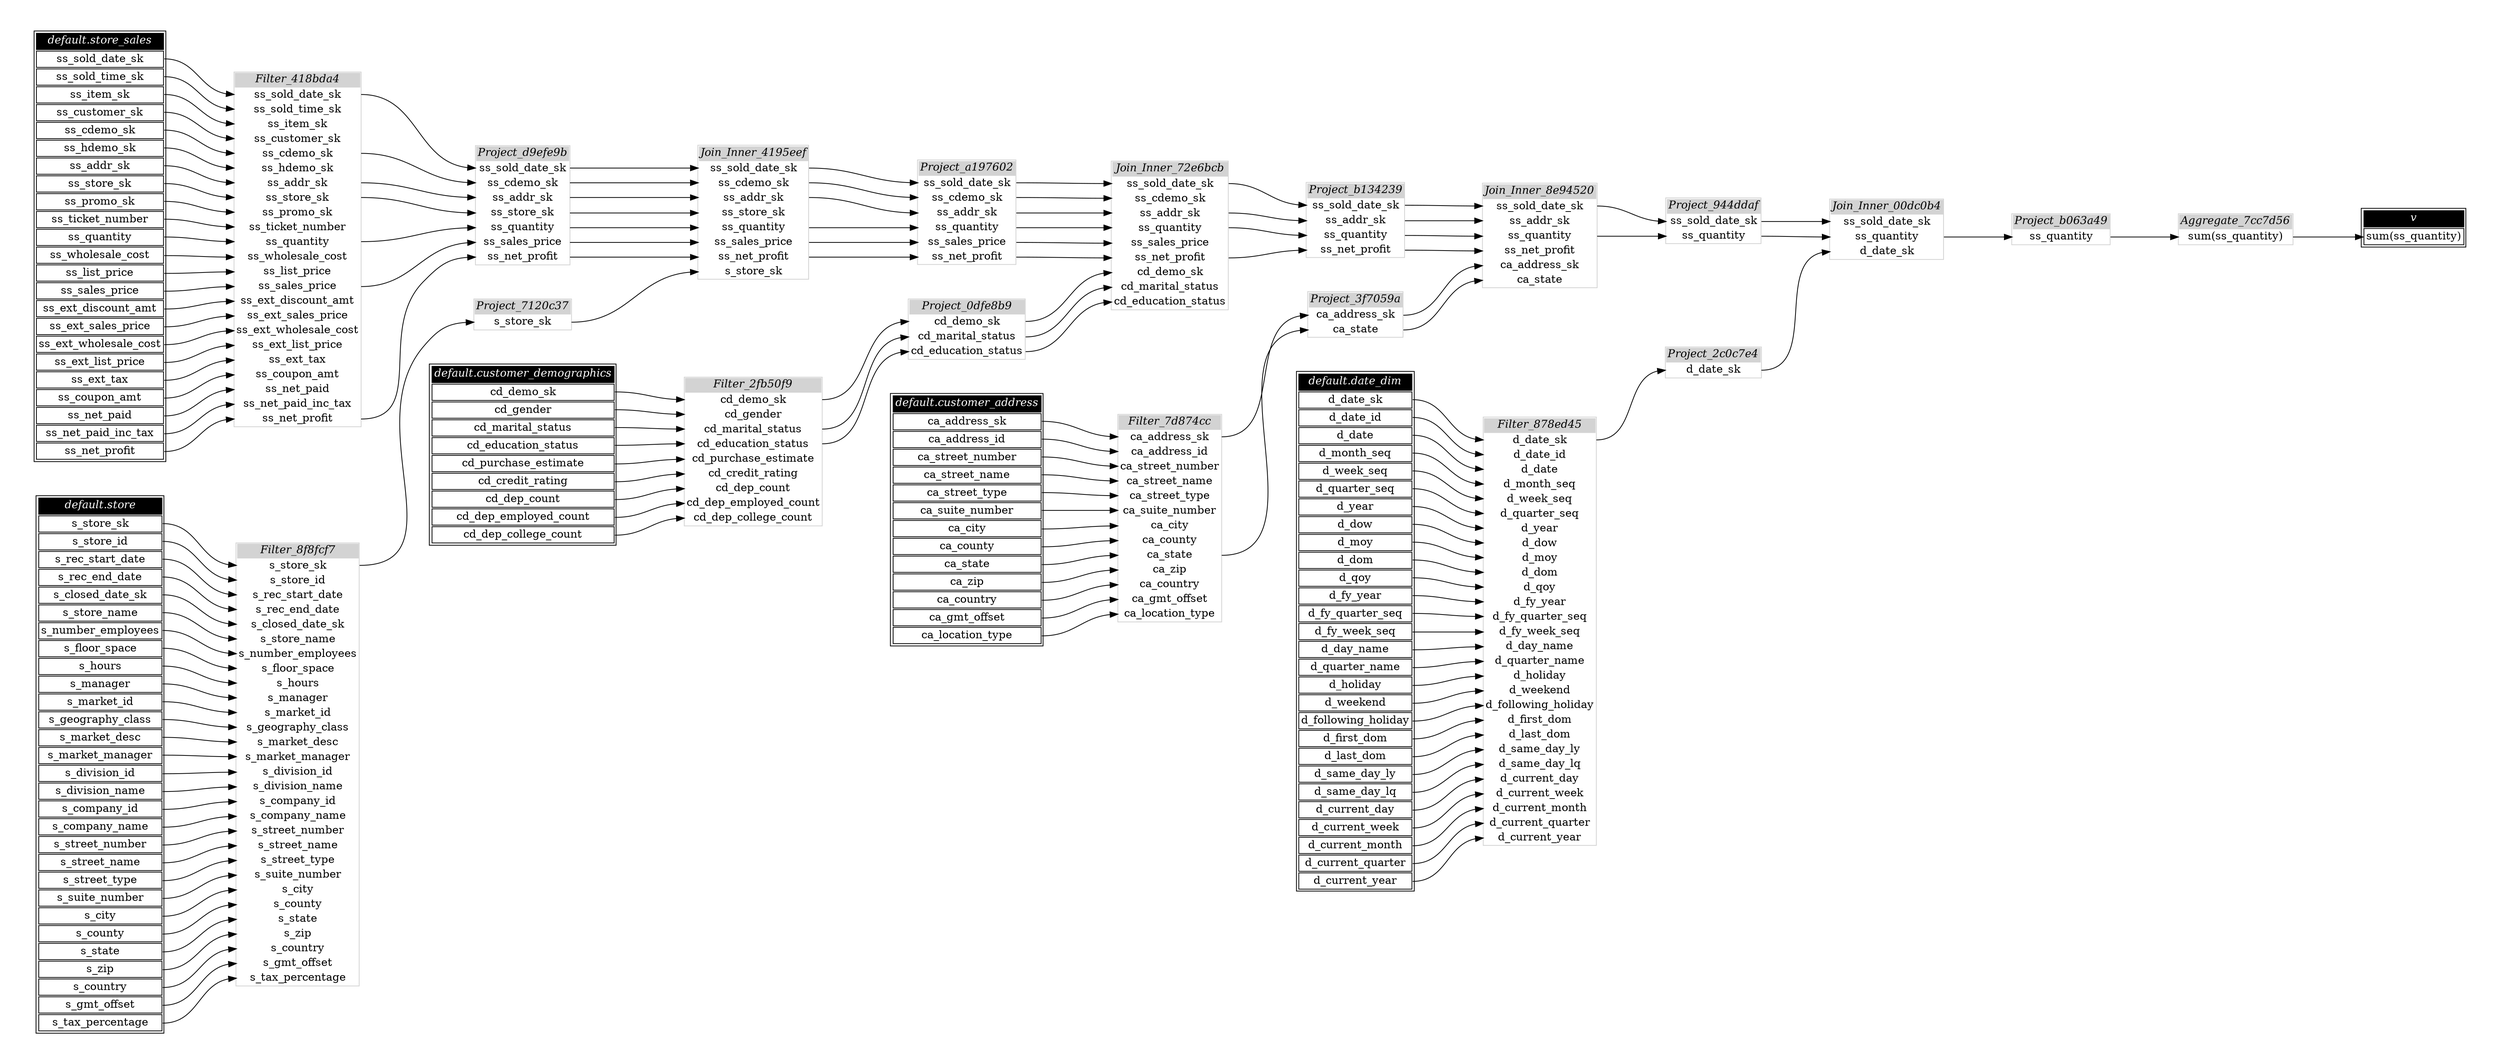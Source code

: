 // Automatically generated by TPCDSFlowTestSuite


digraph {
  graph [pad="0.5" nodesep="0.5" ranksep="1" fontname="Helvetica" rankdir=LR];
  node [shape=plaintext]

  
"Aggregate_7cc7d56" [label=<
<table color="lightgray" border="1" cellborder="0" cellspacing="0">
  <tr><td bgcolor="lightgray" port="nodeName"><i>Aggregate_7cc7d56</i></td></tr>
  <tr><td port="0">sum(ss_quantity)</td></tr>
</table>>];
     

"Filter_2fb50f9" [label=<
<table color="lightgray" border="1" cellborder="0" cellspacing="0">
  <tr><td bgcolor="lightgray" port="nodeName"><i>Filter_2fb50f9</i></td></tr>
  <tr><td port="0">cd_demo_sk</td></tr>
<tr><td port="1">cd_gender</td></tr>
<tr><td port="2">cd_marital_status</td></tr>
<tr><td port="3">cd_education_status</td></tr>
<tr><td port="4">cd_purchase_estimate</td></tr>
<tr><td port="5">cd_credit_rating</td></tr>
<tr><td port="6">cd_dep_count</td></tr>
<tr><td port="7">cd_dep_employed_count</td></tr>
<tr><td port="8">cd_dep_college_count</td></tr>
</table>>];
     

"Filter_418bda4" [label=<
<table color="lightgray" border="1" cellborder="0" cellspacing="0">
  <tr><td bgcolor="lightgray" port="nodeName"><i>Filter_418bda4</i></td></tr>
  <tr><td port="0">ss_sold_date_sk</td></tr>
<tr><td port="1">ss_sold_time_sk</td></tr>
<tr><td port="2">ss_item_sk</td></tr>
<tr><td port="3">ss_customer_sk</td></tr>
<tr><td port="4">ss_cdemo_sk</td></tr>
<tr><td port="5">ss_hdemo_sk</td></tr>
<tr><td port="6">ss_addr_sk</td></tr>
<tr><td port="7">ss_store_sk</td></tr>
<tr><td port="8">ss_promo_sk</td></tr>
<tr><td port="9">ss_ticket_number</td></tr>
<tr><td port="10">ss_quantity</td></tr>
<tr><td port="11">ss_wholesale_cost</td></tr>
<tr><td port="12">ss_list_price</td></tr>
<tr><td port="13">ss_sales_price</td></tr>
<tr><td port="14">ss_ext_discount_amt</td></tr>
<tr><td port="15">ss_ext_sales_price</td></tr>
<tr><td port="16">ss_ext_wholesale_cost</td></tr>
<tr><td port="17">ss_ext_list_price</td></tr>
<tr><td port="18">ss_ext_tax</td></tr>
<tr><td port="19">ss_coupon_amt</td></tr>
<tr><td port="20">ss_net_paid</td></tr>
<tr><td port="21">ss_net_paid_inc_tax</td></tr>
<tr><td port="22">ss_net_profit</td></tr>
</table>>];
     

"Filter_7d874cc" [label=<
<table color="lightgray" border="1" cellborder="0" cellspacing="0">
  <tr><td bgcolor="lightgray" port="nodeName"><i>Filter_7d874cc</i></td></tr>
  <tr><td port="0">ca_address_sk</td></tr>
<tr><td port="1">ca_address_id</td></tr>
<tr><td port="2">ca_street_number</td></tr>
<tr><td port="3">ca_street_name</td></tr>
<tr><td port="4">ca_street_type</td></tr>
<tr><td port="5">ca_suite_number</td></tr>
<tr><td port="6">ca_city</td></tr>
<tr><td port="7">ca_county</td></tr>
<tr><td port="8">ca_state</td></tr>
<tr><td port="9">ca_zip</td></tr>
<tr><td port="10">ca_country</td></tr>
<tr><td port="11">ca_gmt_offset</td></tr>
<tr><td port="12">ca_location_type</td></tr>
</table>>];
     

"Filter_878ed45" [label=<
<table color="lightgray" border="1" cellborder="0" cellspacing="0">
  <tr><td bgcolor="lightgray" port="nodeName"><i>Filter_878ed45</i></td></tr>
  <tr><td port="0">d_date_sk</td></tr>
<tr><td port="1">d_date_id</td></tr>
<tr><td port="2">d_date</td></tr>
<tr><td port="3">d_month_seq</td></tr>
<tr><td port="4">d_week_seq</td></tr>
<tr><td port="5">d_quarter_seq</td></tr>
<tr><td port="6">d_year</td></tr>
<tr><td port="7">d_dow</td></tr>
<tr><td port="8">d_moy</td></tr>
<tr><td port="9">d_dom</td></tr>
<tr><td port="10">d_qoy</td></tr>
<tr><td port="11">d_fy_year</td></tr>
<tr><td port="12">d_fy_quarter_seq</td></tr>
<tr><td port="13">d_fy_week_seq</td></tr>
<tr><td port="14">d_day_name</td></tr>
<tr><td port="15">d_quarter_name</td></tr>
<tr><td port="16">d_holiday</td></tr>
<tr><td port="17">d_weekend</td></tr>
<tr><td port="18">d_following_holiday</td></tr>
<tr><td port="19">d_first_dom</td></tr>
<tr><td port="20">d_last_dom</td></tr>
<tr><td port="21">d_same_day_ly</td></tr>
<tr><td port="22">d_same_day_lq</td></tr>
<tr><td port="23">d_current_day</td></tr>
<tr><td port="24">d_current_week</td></tr>
<tr><td port="25">d_current_month</td></tr>
<tr><td port="26">d_current_quarter</td></tr>
<tr><td port="27">d_current_year</td></tr>
</table>>];
     

"Filter_8f8fcf7" [label=<
<table color="lightgray" border="1" cellborder="0" cellspacing="0">
  <tr><td bgcolor="lightgray" port="nodeName"><i>Filter_8f8fcf7</i></td></tr>
  <tr><td port="0">s_store_sk</td></tr>
<tr><td port="1">s_store_id</td></tr>
<tr><td port="2">s_rec_start_date</td></tr>
<tr><td port="3">s_rec_end_date</td></tr>
<tr><td port="4">s_closed_date_sk</td></tr>
<tr><td port="5">s_store_name</td></tr>
<tr><td port="6">s_number_employees</td></tr>
<tr><td port="7">s_floor_space</td></tr>
<tr><td port="8">s_hours</td></tr>
<tr><td port="9">s_manager</td></tr>
<tr><td port="10">s_market_id</td></tr>
<tr><td port="11">s_geography_class</td></tr>
<tr><td port="12">s_market_desc</td></tr>
<tr><td port="13">s_market_manager</td></tr>
<tr><td port="14">s_division_id</td></tr>
<tr><td port="15">s_division_name</td></tr>
<tr><td port="16">s_company_id</td></tr>
<tr><td port="17">s_company_name</td></tr>
<tr><td port="18">s_street_number</td></tr>
<tr><td port="19">s_street_name</td></tr>
<tr><td port="20">s_street_type</td></tr>
<tr><td port="21">s_suite_number</td></tr>
<tr><td port="22">s_city</td></tr>
<tr><td port="23">s_county</td></tr>
<tr><td port="24">s_state</td></tr>
<tr><td port="25">s_zip</td></tr>
<tr><td port="26">s_country</td></tr>
<tr><td port="27">s_gmt_offset</td></tr>
<tr><td port="28">s_tax_percentage</td></tr>
</table>>];
     

"Join_Inner_00dc0b4" [label=<
<table color="lightgray" border="1" cellborder="0" cellspacing="0">
  <tr><td bgcolor="lightgray" port="nodeName"><i>Join_Inner_00dc0b4</i></td></tr>
  <tr><td port="0">ss_sold_date_sk</td></tr>
<tr><td port="1">ss_quantity</td></tr>
<tr><td port="2">d_date_sk</td></tr>
</table>>];
     

"Join_Inner_4195eef" [label=<
<table color="lightgray" border="1" cellborder="0" cellspacing="0">
  <tr><td bgcolor="lightgray" port="nodeName"><i>Join_Inner_4195eef</i></td></tr>
  <tr><td port="0">ss_sold_date_sk</td></tr>
<tr><td port="1">ss_cdemo_sk</td></tr>
<tr><td port="2">ss_addr_sk</td></tr>
<tr><td port="3">ss_store_sk</td></tr>
<tr><td port="4">ss_quantity</td></tr>
<tr><td port="5">ss_sales_price</td></tr>
<tr><td port="6">ss_net_profit</td></tr>
<tr><td port="7">s_store_sk</td></tr>
</table>>];
     

"Join_Inner_72e6bcb" [label=<
<table color="lightgray" border="1" cellborder="0" cellspacing="0">
  <tr><td bgcolor="lightgray" port="nodeName"><i>Join_Inner_72e6bcb</i></td></tr>
  <tr><td port="0">ss_sold_date_sk</td></tr>
<tr><td port="1">ss_cdemo_sk</td></tr>
<tr><td port="2">ss_addr_sk</td></tr>
<tr><td port="3">ss_quantity</td></tr>
<tr><td port="4">ss_sales_price</td></tr>
<tr><td port="5">ss_net_profit</td></tr>
<tr><td port="6">cd_demo_sk</td></tr>
<tr><td port="7">cd_marital_status</td></tr>
<tr><td port="8">cd_education_status</td></tr>
</table>>];
     

"Join_Inner_8e94520" [label=<
<table color="lightgray" border="1" cellborder="0" cellspacing="0">
  <tr><td bgcolor="lightgray" port="nodeName"><i>Join_Inner_8e94520</i></td></tr>
  <tr><td port="0">ss_sold_date_sk</td></tr>
<tr><td port="1">ss_addr_sk</td></tr>
<tr><td port="2">ss_quantity</td></tr>
<tr><td port="3">ss_net_profit</td></tr>
<tr><td port="4">ca_address_sk</td></tr>
<tr><td port="5">ca_state</td></tr>
</table>>];
     

"Project_0dfe8b9" [label=<
<table color="lightgray" border="1" cellborder="0" cellspacing="0">
  <tr><td bgcolor="lightgray" port="nodeName"><i>Project_0dfe8b9</i></td></tr>
  <tr><td port="0">cd_demo_sk</td></tr>
<tr><td port="1">cd_marital_status</td></tr>
<tr><td port="2">cd_education_status</td></tr>
</table>>];
     

"Project_2c0c7e4" [label=<
<table color="lightgray" border="1" cellborder="0" cellspacing="0">
  <tr><td bgcolor="lightgray" port="nodeName"><i>Project_2c0c7e4</i></td></tr>
  <tr><td port="0">d_date_sk</td></tr>
</table>>];
     

"Project_3f7059a" [label=<
<table color="lightgray" border="1" cellborder="0" cellspacing="0">
  <tr><td bgcolor="lightgray" port="nodeName"><i>Project_3f7059a</i></td></tr>
  <tr><td port="0">ca_address_sk</td></tr>
<tr><td port="1">ca_state</td></tr>
</table>>];
     

"Project_7120c37" [label=<
<table color="lightgray" border="1" cellborder="0" cellspacing="0">
  <tr><td bgcolor="lightgray" port="nodeName"><i>Project_7120c37</i></td></tr>
  <tr><td port="0">s_store_sk</td></tr>
</table>>];
     

"Project_944ddaf" [label=<
<table color="lightgray" border="1" cellborder="0" cellspacing="0">
  <tr><td bgcolor="lightgray" port="nodeName"><i>Project_944ddaf</i></td></tr>
  <tr><td port="0">ss_sold_date_sk</td></tr>
<tr><td port="1">ss_quantity</td></tr>
</table>>];
     

"Project_a197602" [label=<
<table color="lightgray" border="1" cellborder="0" cellspacing="0">
  <tr><td bgcolor="lightgray" port="nodeName"><i>Project_a197602</i></td></tr>
  <tr><td port="0">ss_sold_date_sk</td></tr>
<tr><td port="1">ss_cdemo_sk</td></tr>
<tr><td port="2">ss_addr_sk</td></tr>
<tr><td port="3">ss_quantity</td></tr>
<tr><td port="4">ss_sales_price</td></tr>
<tr><td port="5">ss_net_profit</td></tr>
</table>>];
     

"Project_b063a49" [label=<
<table color="lightgray" border="1" cellborder="0" cellspacing="0">
  <tr><td bgcolor="lightgray" port="nodeName"><i>Project_b063a49</i></td></tr>
  <tr><td port="0">ss_quantity</td></tr>
</table>>];
     

"Project_b134239" [label=<
<table color="lightgray" border="1" cellborder="0" cellspacing="0">
  <tr><td bgcolor="lightgray" port="nodeName"><i>Project_b134239</i></td></tr>
  <tr><td port="0">ss_sold_date_sk</td></tr>
<tr><td port="1">ss_addr_sk</td></tr>
<tr><td port="2">ss_quantity</td></tr>
<tr><td port="3">ss_net_profit</td></tr>
</table>>];
     

"Project_d9efe9b" [label=<
<table color="lightgray" border="1" cellborder="0" cellspacing="0">
  <tr><td bgcolor="lightgray" port="nodeName"><i>Project_d9efe9b</i></td></tr>
  <tr><td port="0">ss_sold_date_sk</td></tr>
<tr><td port="1">ss_cdemo_sk</td></tr>
<tr><td port="2">ss_addr_sk</td></tr>
<tr><td port="3">ss_store_sk</td></tr>
<tr><td port="4">ss_quantity</td></tr>
<tr><td port="5">ss_sales_price</td></tr>
<tr><td port="6">ss_net_profit</td></tr>
</table>>];
     

"default.customer_address" [color="black" label=<
<table>
  <tr><td bgcolor="black" port="nodeName"><i><font color="white">default.customer_address</font></i></td></tr>
  <tr><td port="0">ca_address_sk</td></tr>
<tr><td port="1">ca_address_id</td></tr>
<tr><td port="2">ca_street_number</td></tr>
<tr><td port="3">ca_street_name</td></tr>
<tr><td port="4">ca_street_type</td></tr>
<tr><td port="5">ca_suite_number</td></tr>
<tr><td port="6">ca_city</td></tr>
<tr><td port="7">ca_county</td></tr>
<tr><td port="8">ca_state</td></tr>
<tr><td port="9">ca_zip</td></tr>
<tr><td port="10">ca_country</td></tr>
<tr><td port="11">ca_gmt_offset</td></tr>
<tr><td port="12">ca_location_type</td></tr>
</table>>];
     

"default.customer_demographics" [color="black" label=<
<table>
  <tr><td bgcolor="black" port="nodeName"><i><font color="white">default.customer_demographics</font></i></td></tr>
  <tr><td port="0">cd_demo_sk</td></tr>
<tr><td port="1">cd_gender</td></tr>
<tr><td port="2">cd_marital_status</td></tr>
<tr><td port="3">cd_education_status</td></tr>
<tr><td port="4">cd_purchase_estimate</td></tr>
<tr><td port="5">cd_credit_rating</td></tr>
<tr><td port="6">cd_dep_count</td></tr>
<tr><td port="7">cd_dep_employed_count</td></tr>
<tr><td port="8">cd_dep_college_count</td></tr>
</table>>];
     

"default.date_dim" [color="black" label=<
<table>
  <tr><td bgcolor="black" port="nodeName"><i><font color="white">default.date_dim</font></i></td></tr>
  <tr><td port="0">d_date_sk</td></tr>
<tr><td port="1">d_date_id</td></tr>
<tr><td port="2">d_date</td></tr>
<tr><td port="3">d_month_seq</td></tr>
<tr><td port="4">d_week_seq</td></tr>
<tr><td port="5">d_quarter_seq</td></tr>
<tr><td port="6">d_year</td></tr>
<tr><td port="7">d_dow</td></tr>
<tr><td port="8">d_moy</td></tr>
<tr><td port="9">d_dom</td></tr>
<tr><td port="10">d_qoy</td></tr>
<tr><td port="11">d_fy_year</td></tr>
<tr><td port="12">d_fy_quarter_seq</td></tr>
<tr><td port="13">d_fy_week_seq</td></tr>
<tr><td port="14">d_day_name</td></tr>
<tr><td port="15">d_quarter_name</td></tr>
<tr><td port="16">d_holiday</td></tr>
<tr><td port="17">d_weekend</td></tr>
<tr><td port="18">d_following_holiday</td></tr>
<tr><td port="19">d_first_dom</td></tr>
<tr><td port="20">d_last_dom</td></tr>
<tr><td port="21">d_same_day_ly</td></tr>
<tr><td port="22">d_same_day_lq</td></tr>
<tr><td port="23">d_current_day</td></tr>
<tr><td port="24">d_current_week</td></tr>
<tr><td port="25">d_current_month</td></tr>
<tr><td port="26">d_current_quarter</td></tr>
<tr><td port="27">d_current_year</td></tr>
</table>>];
     

"default.store" [color="black" label=<
<table>
  <tr><td bgcolor="black" port="nodeName"><i><font color="white">default.store</font></i></td></tr>
  <tr><td port="0">s_store_sk</td></tr>
<tr><td port="1">s_store_id</td></tr>
<tr><td port="2">s_rec_start_date</td></tr>
<tr><td port="3">s_rec_end_date</td></tr>
<tr><td port="4">s_closed_date_sk</td></tr>
<tr><td port="5">s_store_name</td></tr>
<tr><td port="6">s_number_employees</td></tr>
<tr><td port="7">s_floor_space</td></tr>
<tr><td port="8">s_hours</td></tr>
<tr><td port="9">s_manager</td></tr>
<tr><td port="10">s_market_id</td></tr>
<tr><td port="11">s_geography_class</td></tr>
<tr><td port="12">s_market_desc</td></tr>
<tr><td port="13">s_market_manager</td></tr>
<tr><td port="14">s_division_id</td></tr>
<tr><td port="15">s_division_name</td></tr>
<tr><td port="16">s_company_id</td></tr>
<tr><td port="17">s_company_name</td></tr>
<tr><td port="18">s_street_number</td></tr>
<tr><td port="19">s_street_name</td></tr>
<tr><td port="20">s_street_type</td></tr>
<tr><td port="21">s_suite_number</td></tr>
<tr><td port="22">s_city</td></tr>
<tr><td port="23">s_county</td></tr>
<tr><td port="24">s_state</td></tr>
<tr><td port="25">s_zip</td></tr>
<tr><td port="26">s_country</td></tr>
<tr><td port="27">s_gmt_offset</td></tr>
<tr><td port="28">s_tax_percentage</td></tr>
</table>>];
     

"default.store_sales" [color="black" label=<
<table>
  <tr><td bgcolor="black" port="nodeName"><i><font color="white">default.store_sales</font></i></td></tr>
  <tr><td port="0">ss_sold_date_sk</td></tr>
<tr><td port="1">ss_sold_time_sk</td></tr>
<tr><td port="2">ss_item_sk</td></tr>
<tr><td port="3">ss_customer_sk</td></tr>
<tr><td port="4">ss_cdemo_sk</td></tr>
<tr><td port="5">ss_hdemo_sk</td></tr>
<tr><td port="6">ss_addr_sk</td></tr>
<tr><td port="7">ss_store_sk</td></tr>
<tr><td port="8">ss_promo_sk</td></tr>
<tr><td port="9">ss_ticket_number</td></tr>
<tr><td port="10">ss_quantity</td></tr>
<tr><td port="11">ss_wholesale_cost</td></tr>
<tr><td port="12">ss_list_price</td></tr>
<tr><td port="13">ss_sales_price</td></tr>
<tr><td port="14">ss_ext_discount_amt</td></tr>
<tr><td port="15">ss_ext_sales_price</td></tr>
<tr><td port="16">ss_ext_wholesale_cost</td></tr>
<tr><td port="17">ss_ext_list_price</td></tr>
<tr><td port="18">ss_ext_tax</td></tr>
<tr><td port="19">ss_coupon_amt</td></tr>
<tr><td port="20">ss_net_paid</td></tr>
<tr><td port="21">ss_net_paid_inc_tax</td></tr>
<tr><td port="22">ss_net_profit</td></tr>
</table>>];
     

"v" [color="black" label=<
<table>
  <tr><td bgcolor="black" port="nodeName"><i><font color="white">v</font></i></td></tr>
  <tr><td port="0">sum(ss_quantity)</td></tr>
</table>>];
     
  "Aggregate_7cc7d56":0 -> "v":0;
"Filter_2fb50f9":0 -> "Project_0dfe8b9":0;
"Filter_2fb50f9":2 -> "Project_0dfe8b9":1;
"Filter_2fb50f9":3 -> "Project_0dfe8b9":2;
"Filter_418bda4":0 -> "Project_d9efe9b":0;
"Filter_418bda4":10 -> "Project_d9efe9b":4;
"Filter_418bda4":13 -> "Project_d9efe9b":5;
"Filter_418bda4":22 -> "Project_d9efe9b":6;
"Filter_418bda4":4 -> "Project_d9efe9b":1;
"Filter_418bda4":6 -> "Project_d9efe9b":2;
"Filter_418bda4":7 -> "Project_d9efe9b":3;
"Filter_7d874cc":0 -> "Project_3f7059a":0;
"Filter_7d874cc":8 -> "Project_3f7059a":1;
"Filter_878ed45":0 -> "Project_2c0c7e4":0;
"Filter_8f8fcf7":0 -> "Project_7120c37":0;
"Join_Inner_00dc0b4":1 -> "Project_b063a49":0;
"Join_Inner_4195eef":0 -> "Project_a197602":0;
"Join_Inner_4195eef":1 -> "Project_a197602":1;
"Join_Inner_4195eef":2 -> "Project_a197602":2;
"Join_Inner_4195eef":4 -> "Project_a197602":3;
"Join_Inner_4195eef":5 -> "Project_a197602":4;
"Join_Inner_4195eef":6 -> "Project_a197602":5;
"Join_Inner_72e6bcb":0 -> "Project_b134239":0;
"Join_Inner_72e6bcb":2 -> "Project_b134239":1;
"Join_Inner_72e6bcb":3 -> "Project_b134239":2;
"Join_Inner_72e6bcb":5 -> "Project_b134239":3;
"Join_Inner_8e94520":0 -> "Project_944ddaf":0;
"Join_Inner_8e94520":2 -> "Project_944ddaf":1;
"Project_0dfe8b9":0 -> "Join_Inner_72e6bcb":6;
"Project_0dfe8b9":1 -> "Join_Inner_72e6bcb":7;
"Project_0dfe8b9":2 -> "Join_Inner_72e6bcb":8;
"Project_2c0c7e4":0 -> "Join_Inner_00dc0b4":2;
"Project_3f7059a":0 -> "Join_Inner_8e94520":4;
"Project_3f7059a":1 -> "Join_Inner_8e94520":5;
"Project_7120c37":0 -> "Join_Inner_4195eef":7;
"Project_944ddaf":0 -> "Join_Inner_00dc0b4":0;
"Project_944ddaf":1 -> "Join_Inner_00dc0b4":1;
"Project_a197602":0 -> "Join_Inner_72e6bcb":0;
"Project_a197602":1 -> "Join_Inner_72e6bcb":1;
"Project_a197602":2 -> "Join_Inner_72e6bcb":2;
"Project_a197602":3 -> "Join_Inner_72e6bcb":3;
"Project_a197602":4 -> "Join_Inner_72e6bcb":4;
"Project_a197602":5 -> "Join_Inner_72e6bcb":5;
"Project_b063a49":0 -> "Aggregate_7cc7d56":0;
"Project_b134239":0 -> "Join_Inner_8e94520":0;
"Project_b134239":1 -> "Join_Inner_8e94520":1;
"Project_b134239":2 -> "Join_Inner_8e94520":2;
"Project_b134239":3 -> "Join_Inner_8e94520":3;
"Project_d9efe9b":0 -> "Join_Inner_4195eef":0;
"Project_d9efe9b":1 -> "Join_Inner_4195eef":1;
"Project_d9efe9b":2 -> "Join_Inner_4195eef":2;
"Project_d9efe9b":3 -> "Join_Inner_4195eef":3;
"Project_d9efe9b":4 -> "Join_Inner_4195eef":4;
"Project_d9efe9b":5 -> "Join_Inner_4195eef":5;
"Project_d9efe9b":6 -> "Join_Inner_4195eef":6;
"default.customer_address":0 -> "Filter_7d874cc":0;
"default.customer_address":1 -> "Filter_7d874cc":1;
"default.customer_address":10 -> "Filter_7d874cc":10;
"default.customer_address":11 -> "Filter_7d874cc":11;
"default.customer_address":12 -> "Filter_7d874cc":12;
"default.customer_address":2 -> "Filter_7d874cc":2;
"default.customer_address":3 -> "Filter_7d874cc":3;
"default.customer_address":4 -> "Filter_7d874cc":4;
"default.customer_address":5 -> "Filter_7d874cc":5;
"default.customer_address":6 -> "Filter_7d874cc":6;
"default.customer_address":7 -> "Filter_7d874cc":7;
"default.customer_address":8 -> "Filter_7d874cc":8;
"default.customer_address":9 -> "Filter_7d874cc":9;
"default.customer_demographics":0 -> "Filter_2fb50f9":0;
"default.customer_demographics":1 -> "Filter_2fb50f9":1;
"default.customer_demographics":2 -> "Filter_2fb50f9":2;
"default.customer_demographics":3 -> "Filter_2fb50f9":3;
"default.customer_demographics":4 -> "Filter_2fb50f9":4;
"default.customer_demographics":5 -> "Filter_2fb50f9":5;
"default.customer_demographics":6 -> "Filter_2fb50f9":6;
"default.customer_demographics":7 -> "Filter_2fb50f9":7;
"default.customer_demographics":8 -> "Filter_2fb50f9":8;
"default.date_dim":0 -> "Filter_878ed45":0;
"default.date_dim":1 -> "Filter_878ed45":1;
"default.date_dim":10 -> "Filter_878ed45":10;
"default.date_dim":11 -> "Filter_878ed45":11;
"default.date_dim":12 -> "Filter_878ed45":12;
"default.date_dim":13 -> "Filter_878ed45":13;
"default.date_dim":14 -> "Filter_878ed45":14;
"default.date_dim":15 -> "Filter_878ed45":15;
"default.date_dim":16 -> "Filter_878ed45":16;
"default.date_dim":17 -> "Filter_878ed45":17;
"default.date_dim":18 -> "Filter_878ed45":18;
"default.date_dim":19 -> "Filter_878ed45":19;
"default.date_dim":2 -> "Filter_878ed45":2;
"default.date_dim":20 -> "Filter_878ed45":20;
"default.date_dim":21 -> "Filter_878ed45":21;
"default.date_dim":22 -> "Filter_878ed45":22;
"default.date_dim":23 -> "Filter_878ed45":23;
"default.date_dim":24 -> "Filter_878ed45":24;
"default.date_dim":25 -> "Filter_878ed45":25;
"default.date_dim":26 -> "Filter_878ed45":26;
"default.date_dim":27 -> "Filter_878ed45":27;
"default.date_dim":3 -> "Filter_878ed45":3;
"default.date_dim":4 -> "Filter_878ed45":4;
"default.date_dim":5 -> "Filter_878ed45":5;
"default.date_dim":6 -> "Filter_878ed45":6;
"default.date_dim":7 -> "Filter_878ed45":7;
"default.date_dim":8 -> "Filter_878ed45":8;
"default.date_dim":9 -> "Filter_878ed45":9;
"default.store":0 -> "Filter_8f8fcf7":0;
"default.store":1 -> "Filter_8f8fcf7":1;
"default.store":10 -> "Filter_8f8fcf7":10;
"default.store":11 -> "Filter_8f8fcf7":11;
"default.store":12 -> "Filter_8f8fcf7":12;
"default.store":13 -> "Filter_8f8fcf7":13;
"default.store":14 -> "Filter_8f8fcf7":14;
"default.store":15 -> "Filter_8f8fcf7":15;
"default.store":16 -> "Filter_8f8fcf7":16;
"default.store":17 -> "Filter_8f8fcf7":17;
"default.store":18 -> "Filter_8f8fcf7":18;
"default.store":19 -> "Filter_8f8fcf7":19;
"default.store":2 -> "Filter_8f8fcf7":2;
"default.store":20 -> "Filter_8f8fcf7":20;
"default.store":21 -> "Filter_8f8fcf7":21;
"default.store":22 -> "Filter_8f8fcf7":22;
"default.store":23 -> "Filter_8f8fcf7":23;
"default.store":24 -> "Filter_8f8fcf7":24;
"default.store":25 -> "Filter_8f8fcf7":25;
"default.store":26 -> "Filter_8f8fcf7":26;
"default.store":27 -> "Filter_8f8fcf7":27;
"default.store":28 -> "Filter_8f8fcf7":28;
"default.store":3 -> "Filter_8f8fcf7":3;
"default.store":4 -> "Filter_8f8fcf7":4;
"default.store":5 -> "Filter_8f8fcf7":5;
"default.store":6 -> "Filter_8f8fcf7":6;
"default.store":7 -> "Filter_8f8fcf7":7;
"default.store":8 -> "Filter_8f8fcf7":8;
"default.store":9 -> "Filter_8f8fcf7":9;
"default.store_sales":0 -> "Filter_418bda4":0;
"default.store_sales":1 -> "Filter_418bda4":1;
"default.store_sales":10 -> "Filter_418bda4":10;
"default.store_sales":11 -> "Filter_418bda4":11;
"default.store_sales":12 -> "Filter_418bda4":12;
"default.store_sales":13 -> "Filter_418bda4":13;
"default.store_sales":14 -> "Filter_418bda4":14;
"default.store_sales":15 -> "Filter_418bda4":15;
"default.store_sales":16 -> "Filter_418bda4":16;
"default.store_sales":17 -> "Filter_418bda4":17;
"default.store_sales":18 -> "Filter_418bda4":18;
"default.store_sales":19 -> "Filter_418bda4":19;
"default.store_sales":2 -> "Filter_418bda4":2;
"default.store_sales":20 -> "Filter_418bda4":20;
"default.store_sales":21 -> "Filter_418bda4":21;
"default.store_sales":22 -> "Filter_418bda4":22;
"default.store_sales":3 -> "Filter_418bda4":3;
"default.store_sales":4 -> "Filter_418bda4":4;
"default.store_sales":5 -> "Filter_418bda4":5;
"default.store_sales":6 -> "Filter_418bda4":6;
"default.store_sales":7 -> "Filter_418bda4":7;
"default.store_sales":8 -> "Filter_418bda4":8;
"default.store_sales":9 -> "Filter_418bda4":9;
}
       